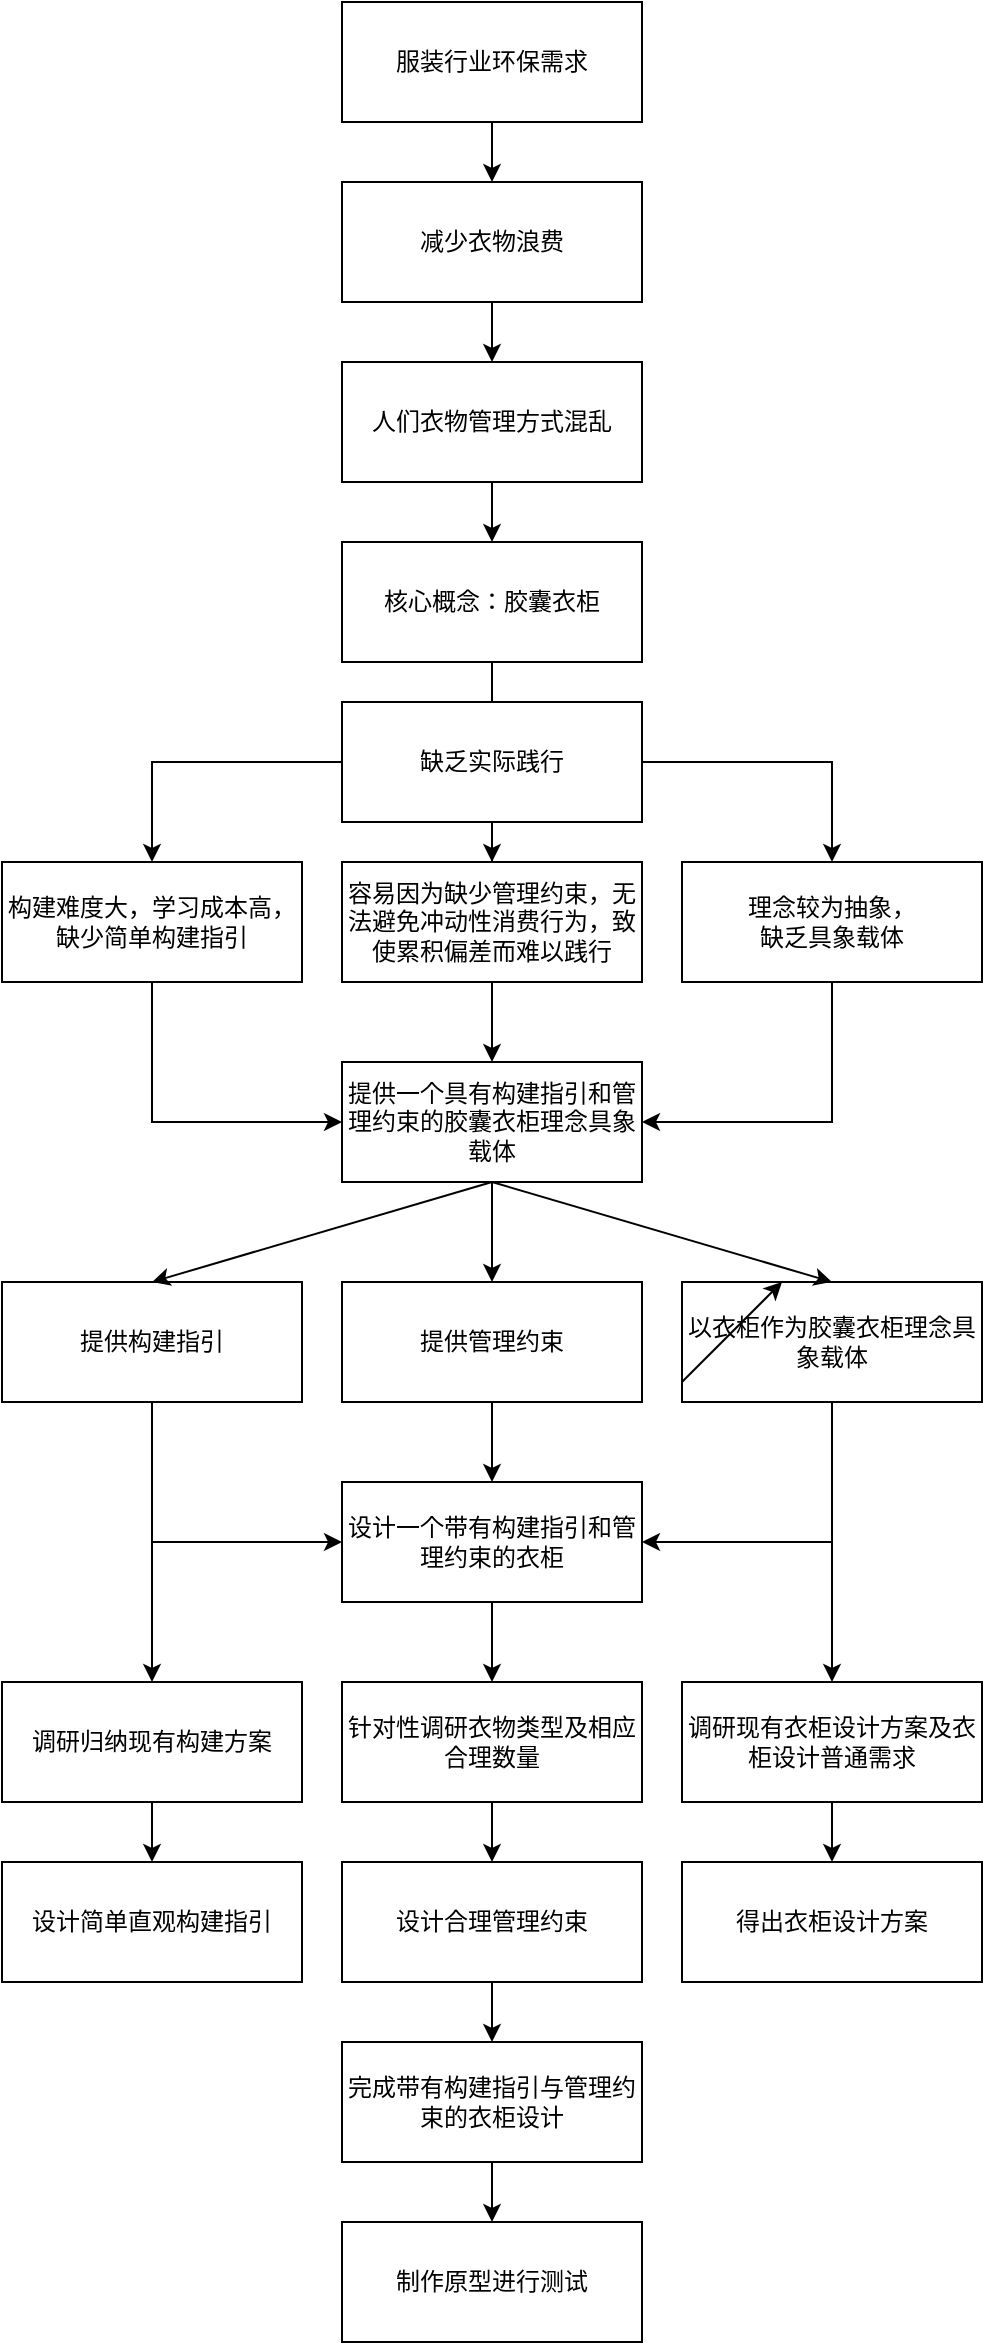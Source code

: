 <mxfile version="22.0.8" type="github">
  <diagram name="第 1 页" id="OXnYIS6XFq7uYj1K57Al">
    <mxGraphModel dx="1783" dy="313" grid="1" gridSize="10" guides="1" tooltips="1" connect="1" arrows="1" fold="1" page="1" pageScale="1" pageWidth="827" pageHeight="583" math="0" shadow="0">
      <root>
        <mxCell id="0" />
        <mxCell id="1" parent="0" />
        <mxCell id="kar0xV5UmphpBmw6J6qn-39" value="" style="edgeStyle=orthogonalEdgeStyle;rounded=0;orthogonalLoop=1;jettySize=auto;html=1;" edge="1" parent="1" source="kar0xV5UmphpBmw6J6qn-40">
          <mxGeometry relative="1" as="geometry">
            <mxPoint x="375" y="1220" as="targetPoint" />
          </mxGeometry>
        </mxCell>
        <mxCell id="kar0xV5UmphpBmw6J6qn-40" value="核心概念：胶囊衣柜" style="rounded=0;whiteSpace=wrap;html=1;" vertex="1" parent="1">
          <mxGeometry x="300" y="1080" width="150" height="60" as="geometry" />
        </mxCell>
        <mxCell id="kar0xV5UmphpBmw6J6qn-41" value="" style="edgeStyle=orthogonalEdgeStyle;rounded=0;orthogonalLoop=1;jettySize=auto;html=1;" edge="1" parent="1" source="kar0xV5UmphpBmw6J6qn-42" target="kar0xV5UmphpBmw6J6qn-44">
          <mxGeometry relative="1" as="geometry" />
        </mxCell>
        <mxCell id="kar0xV5UmphpBmw6J6qn-42" value="服装行业环保需求" style="rounded=0;whiteSpace=wrap;html=1;" vertex="1" parent="1">
          <mxGeometry x="300" y="810" width="150" height="60" as="geometry" />
        </mxCell>
        <mxCell id="kar0xV5UmphpBmw6J6qn-43" value="" style="edgeStyle=orthogonalEdgeStyle;rounded=0;orthogonalLoop=1;jettySize=auto;html=1;" edge="1" parent="1" source="kar0xV5UmphpBmw6J6qn-44" target="kar0xV5UmphpBmw6J6qn-46">
          <mxGeometry relative="1" as="geometry" />
        </mxCell>
        <mxCell id="kar0xV5UmphpBmw6J6qn-44" value="减少衣物浪费" style="rounded=0;whiteSpace=wrap;html=1;" vertex="1" parent="1">
          <mxGeometry x="300" y="900" width="150" height="60" as="geometry" />
        </mxCell>
        <mxCell id="kar0xV5UmphpBmw6J6qn-45" value="" style="edgeStyle=orthogonalEdgeStyle;rounded=0;orthogonalLoop=1;jettySize=auto;html=1;" edge="1" parent="1" source="kar0xV5UmphpBmw6J6qn-46" target="kar0xV5UmphpBmw6J6qn-40">
          <mxGeometry relative="1" as="geometry" />
        </mxCell>
        <mxCell id="kar0xV5UmphpBmw6J6qn-46" value="人们衣物管理方式混乱" style="rounded=0;whiteSpace=wrap;html=1;" vertex="1" parent="1">
          <mxGeometry x="300" y="990" width="150" height="60" as="geometry" />
        </mxCell>
        <mxCell id="kar0xV5UmphpBmw6J6qn-47" value="" style="edgeStyle=orthogonalEdgeStyle;rounded=0;orthogonalLoop=1;jettySize=auto;html=1;" edge="1" parent="1" source="kar0xV5UmphpBmw6J6qn-50" target="kar0xV5UmphpBmw6J6qn-53">
          <mxGeometry relative="1" as="geometry" />
        </mxCell>
        <mxCell id="kar0xV5UmphpBmw6J6qn-48" style="edgeStyle=orthogonalEdgeStyle;rounded=0;orthogonalLoop=1;jettySize=auto;html=1;" edge="1" parent="1" source="kar0xV5UmphpBmw6J6qn-50" target="kar0xV5UmphpBmw6J6qn-52">
          <mxGeometry relative="1" as="geometry" />
        </mxCell>
        <mxCell id="kar0xV5UmphpBmw6J6qn-49" value="" style="edgeStyle=orthogonalEdgeStyle;rounded=0;orthogonalLoop=1;jettySize=auto;html=1;" edge="1" parent="1" source="kar0xV5UmphpBmw6J6qn-50" target="kar0xV5UmphpBmw6J6qn-55">
          <mxGeometry relative="1" as="geometry" />
        </mxCell>
        <mxCell id="kar0xV5UmphpBmw6J6qn-50" value="缺乏实际践行" style="rounded=0;whiteSpace=wrap;html=1;" vertex="1" parent="1">
          <mxGeometry x="300" y="1160" width="150" height="60" as="geometry" />
        </mxCell>
        <mxCell id="kar0xV5UmphpBmw6J6qn-52" value="构建难度大，学习成本高，缺少简单构建指引" style="rounded=0;whiteSpace=wrap;html=1;" vertex="1" parent="1">
          <mxGeometry x="130" y="1240" width="150" height="60" as="geometry" />
        </mxCell>
        <mxCell id="kar0xV5UmphpBmw6J6qn-53" value="理念较为抽象，&lt;br&gt;缺乏具象载体" style="rounded=0;whiteSpace=wrap;html=1;" vertex="1" parent="1">
          <mxGeometry x="470" y="1240" width="150" height="60" as="geometry" />
        </mxCell>
        <mxCell id="kar0xV5UmphpBmw6J6qn-89" value="" style="edgeStyle=orthogonalEdgeStyle;rounded=0;orthogonalLoop=1;jettySize=auto;html=1;" edge="1" parent="1" source="kar0xV5UmphpBmw6J6qn-55" target="kar0xV5UmphpBmw6J6qn-84">
          <mxGeometry relative="1" as="geometry" />
        </mxCell>
        <mxCell id="kar0xV5UmphpBmw6J6qn-55" value="容易因为缺少管理约束，无法避免冲动性消费行为，致使累积偏差而难以践行" style="rounded=0;whiteSpace=wrap;html=1;" vertex="1" parent="1">
          <mxGeometry x="300" y="1240" width="150" height="60" as="geometry" />
        </mxCell>
        <mxCell id="kar0xV5UmphpBmw6J6qn-93" value="" style="edgeStyle=orthogonalEdgeStyle;rounded=0;orthogonalLoop=1;jettySize=auto;html=1;" edge="1" parent="1" source="kar0xV5UmphpBmw6J6qn-84" target="kar0xV5UmphpBmw6J6qn-92">
          <mxGeometry relative="1" as="geometry" />
        </mxCell>
        <mxCell id="kar0xV5UmphpBmw6J6qn-84" value="提供一个具有构建指引和管理约束的胶囊衣柜理念具象载体" style="rounded=0;whiteSpace=wrap;html=1;" vertex="1" parent="1">
          <mxGeometry x="300" y="1340" width="150" height="60" as="geometry" />
        </mxCell>
        <mxCell id="kar0xV5UmphpBmw6J6qn-88" value="" style="endArrow=classic;html=1;rounded=0;exitX=0.5;exitY=1;exitDx=0;exitDy=0;entryX=0;entryY=0.5;entryDx=0;entryDy=0;" edge="1" parent="1" source="kar0xV5UmphpBmw6J6qn-52" target="kar0xV5UmphpBmw6J6qn-84">
          <mxGeometry width="50" height="50" relative="1" as="geometry">
            <mxPoint x="610" y="1420" as="sourcePoint" />
            <mxPoint x="660" y="1370" as="targetPoint" />
            <Array as="points">
              <mxPoint x="205" y="1370" />
            </Array>
          </mxGeometry>
        </mxCell>
        <mxCell id="kar0xV5UmphpBmw6J6qn-90" value="" style="endArrow=classic;html=1;rounded=0;exitX=0.5;exitY=1;exitDx=0;exitDy=0;entryX=1;entryY=0.5;entryDx=0;entryDy=0;" edge="1" parent="1" source="kar0xV5UmphpBmw6J6qn-53" target="kar0xV5UmphpBmw6J6qn-84">
          <mxGeometry width="50" height="50" relative="1" as="geometry">
            <mxPoint x="610" y="1420" as="sourcePoint" />
            <mxPoint x="660" y="1370" as="targetPoint" />
            <Array as="points">
              <mxPoint x="545" y="1370" />
            </Array>
          </mxGeometry>
        </mxCell>
        <mxCell id="kar0xV5UmphpBmw6J6qn-102" style="edgeStyle=orthogonalEdgeStyle;rounded=0;orthogonalLoop=1;jettySize=auto;html=1;entryX=0;entryY=0.5;entryDx=0;entryDy=0;" edge="1" parent="1" source="kar0xV5UmphpBmw6J6qn-91" target="kar0xV5UmphpBmw6J6qn-98">
          <mxGeometry relative="1" as="geometry">
            <Array as="points">
              <mxPoint x="205" y="1580" />
            </Array>
          </mxGeometry>
        </mxCell>
        <mxCell id="kar0xV5UmphpBmw6J6qn-119" style="edgeStyle=orthogonalEdgeStyle;rounded=0;orthogonalLoop=1;jettySize=auto;html=1;exitX=0.5;exitY=1;exitDx=0;exitDy=0;entryX=0.5;entryY=0;entryDx=0;entryDy=0;" edge="1" parent="1" source="kar0xV5UmphpBmw6J6qn-91" target="kar0xV5UmphpBmw6J6qn-106">
          <mxGeometry relative="1" as="geometry">
            <Array as="points">
              <mxPoint x="205" y="1560" />
              <mxPoint x="205" y="1560" />
            </Array>
          </mxGeometry>
        </mxCell>
        <mxCell id="kar0xV5UmphpBmw6J6qn-91" value="提供构建指引" style="rounded=0;whiteSpace=wrap;html=1;" vertex="1" parent="1">
          <mxGeometry x="130" y="1450" width="150" height="60" as="geometry" />
        </mxCell>
        <mxCell id="kar0xV5UmphpBmw6J6qn-100" value="" style="edgeStyle=orthogonalEdgeStyle;rounded=0;orthogonalLoop=1;jettySize=auto;html=1;" edge="1" parent="1" source="kar0xV5UmphpBmw6J6qn-92" target="kar0xV5UmphpBmw6J6qn-98">
          <mxGeometry relative="1" as="geometry" />
        </mxCell>
        <mxCell id="kar0xV5UmphpBmw6J6qn-92" value="提供管理约束" style="rounded=0;whiteSpace=wrap;html=1;" vertex="1" parent="1">
          <mxGeometry x="300" y="1450" width="150" height="60" as="geometry" />
        </mxCell>
        <mxCell id="kar0xV5UmphpBmw6J6qn-94" value="" style="endArrow=classic;html=1;rounded=0;exitX=0.5;exitY=1;exitDx=0;exitDy=0;entryX=0.5;entryY=0;entryDx=0;entryDy=0;" edge="1" parent="1" source="kar0xV5UmphpBmw6J6qn-84" target="kar0xV5UmphpBmw6J6qn-91">
          <mxGeometry width="50" height="50" relative="1" as="geometry">
            <mxPoint x="610" y="1420" as="sourcePoint" />
            <mxPoint x="660" y="1370" as="targetPoint" />
          </mxGeometry>
        </mxCell>
        <mxCell id="kar0xV5UmphpBmw6J6qn-104" style="edgeStyle=orthogonalEdgeStyle;rounded=0;orthogonalLoop=1;jettySize=auto;html=1;entryX=1;entryY=0.5;entryDx=0;entryDy=0;" edge="1" parent="1" source="kar0xV5UmphpBmw6J6qn-95" target="kar0xV5UmphpBmw6J6qn-98">
          <mxGeometry relative="1" as="geometry">
            <Array as="points">
              <mxPoint x="545" y="1580" />
            </Array>
          </mxGeometry>
        </mxCell>
        <mxCell id="kar0xV5UmphpBmw6J6qn-112" style="edgeStyle=orthogonalEdgeStyle;rounded=0;orthogonalLoop=1;jettySize=auto;html=1;" edge="1" parent="1" source="kar0xV5UmphpBmw6J6qn-95" target="kar0xV5UmphpBmw6J6qn-111">
          <mxGeometry relative="1" as="geometry" />
        </mxCell>
        <mxCell id="kar0xV5UmphpBmw6J6qn-95" value="以衣柜作为胶囊衣柜理念具象载体" style="rounded=0;whiteSpace=wrap;html=1;" vertex="1" parent="1">
          <mxGeometry x="470" y="1450" width="150" height="60" as="geometry" />
        </mxCell>
        <mxCell id="kar0xV5UmphpBmw6J6qn-96" value="" style="endArrow=classic;html=1;rounded=0;exitX=0.5;exitY=1;exitDx=0;exitDy=0;entryX=0.5;entryY=0;entryDx=0;entryDy=0;" edge="1" parent="1" source="kar0xV5UmphpBmw6J6qn-84" target="kar0xV5UmphpBmw6J6qn-95">
          <mxGeometry width="50" height="50" relative="1" as="geometry">
            <mxPoint x="610" y="1420" as="sourcePoint" />
            <mxPoint x="660" y="1370" as="targetPoint" />
          </mxGeometry>
        </mxCell>
        <mxCell id="kar0xV5UmphpBmw6J6qn-109" value="" style="edgeStyle=orthogonalEdgeStyle;rounded=0;orthogonalLoop=1;jettySize=auto;html=1;" edge="1" parent="1" source="kar0xV5UmphpBmw6J6qn-98" target="kar0xV5UmphpBmw6J6qn-108">
          <mxGeometry relative="1" as="geometry" />
        </mxCell>
        <mxCell id="kar0xV5UmphpBmw6J6qn-98" value="设计一个带有构建指引和管理约束的衣柜" style="rounded=0;whiteSpace=wrap;html=1;" vertex="1" parent="1">
          <mxGeometry x="300" y="1550" width="150" height="60" as="geometry" />
        </mxCell>
        <mxCell id="kar0xV5UmphpBmw6J6qn-116" value="" style="edgeStyle=orthogonalEdgeStyle;rounded=0;orthogonalLoop=1;jettySize=auto;html=1;" edge="1" parent="1" source="kar0xV5UmphpBmw6J6qn-106" target="kar0xV5UmphpBmw6J6qn-115">
          <mxGeometry relative="1" as="geometry" />
        </mxCell>
        <mxCell id="kar0xV5UmphpBmw6J6qn-106" value="调研归纳现有构建方案" style="rounded=0;whiteSpace=wrap;html=1;" vertex="1" parent="1">
          <mxGeometry x="130" y="1650" width="150" height="60" as="geometry" />
        </mxCell>
        <mxCell id="kar0xV5UmphpBmw6J6qn-121" value="" style="edgeStyle=orthogonalEdgeStyle;rounded=0;orthogonalLoop=1;jettySize=auto;html=1;" edge="1" parent="1" source="kar0xV5UmphpBmw6J6qn-108" target="kar0xV5UmphpBmw6J6qn-120">
          <mxGeometry relative="1" as="geometry" />
        </mxCell>
        <mxCell id="kar0xV5UmphpBmw6J6qn-108" value="针对性调研衣物类型及相应合理数量" style="rounded=0;whiteSpace=wrap;html=1;" vertex="1" parent="1">
          <mxGeometry x="300" y="1650" width="150" height="60" as="geometry" />
        </mxCell>
        <mxCell id="kar0xV5UmphpBmw6J6qn-123" value="" style="edgeStyle=orthogonalEdgeStyle;rounded=0;orthogonalLoop=1;jettySize=auto;html=1;" edge="1" parent="1" source="kar0xV5UmphpBmw6J6qn-111" target="kar0xV5UmphpBmw6J6qn-122">
          <mxGeometry relative="1" as="geometry" />
        </mxCell>
        <mxCell id="kar0xV5UmphpBmw6J6qn-111" value="调研现有衣柜设计方案及衣柜设计普通需求" style="rounded=0;whiteSpace=wrap;html=1;" vertex="1" parent="1">
          <mxGeometry x="470" y="1650" width="150" height="60" as="geometry" />
        </mxCell>
        <mxCell id="kar0xV5UmphpBmw6J6qn-115" value="设计简单直观构建指引" style="rounded=0;whiteSpace=wrap;html=1;" vertex="1" parent="1">
          <mxGeometry x="130" y="1740" width="150" height="60" as="geometry" />
        </mxCell>
        <mxCell id="kar0xV5UmphpBmw6J6qn-118" value="" style="endArrow=classic;html=1;rounded=0;" edge="1" parent="1">
          <mxGeometry width="50" height="50" relative="1" as="geometry">
            <mxPoint x="470" y="1500" as="sourcePoint" />
            <mxPoint x="520" y="1450" as="targetPoint" />
          </mxGeometry>
        </mxCell>
        <mxCell id="kar0xV5UmphpBmw6J6qn-126" value="" style="edgeStyle=orthogonalEdgeStyle;rounded=0;orthogonalLoop=1;jettySize=auto;html=1;" edge="1" parent="1" source="kar0xV5UmphpBmw6J6qn-120" target="kar0xV5UmphpBmw6J6qn-125">
          <mxGeometry relative="1" as="geometry" />
        </mxCell>
        <mxCell id="kar0xV5UmphpBmw6J6qn-120" value="设计合理管理约束" style="rounded=0;whiteSpace=wrap;html=1;" vertex="1" parent="1">
          <mxGeometry x="300" y="1740" width="150" height="60" as="geometry" />
        </mxCell>
        <mxCell id="kar0xV5UmphpBmw6J6qn-122" value="得出衣柜设计方案" style="rounded=0;whiteSpace=wrap;html=1;" vertex="1" parent="1">
          <mxGeometry x="470" y="1740" width="150" height="60" as="geometry" />
        </mxCell>
        <mxCell id="kar0xV5UmphpBmw6J6qn-128" value="" style="edgeStyle=orthogonalEdgeStyle;rounded=0;orthogonalLoop=1;jettySize=auto;html=1;" edge="1" parent="1" source="kar0xV5UmphpBmw6J6qn-125" target="kar0xV5UmphpBmw6J6qn-127">
          <mxGeometry relative="1" as="geometry" />
        </mxCell>
        <mxCell id="kar0xV5UmphpBmw6J6qn-125" value="完成带有构建指引与管理约束的衣柜设计" style="rounded=0;whiteSpace=wrap;html=1;" vertex="1" parent="1">
          <mxGeometry x="300" y="1830" width="150" height="60" as="geometry" />
        </mxCell>
        <mxCell id="kar0xV5UmphpBmw6J6qn-127" value="制作原型进行测试" style="rounded=0;whiteSpace=wrap;html=1;" vertex="1" parent="1">
          <mxGeometry x="300" y="1920" width="150" height="60" as="geometry" />
        </mxCell>
      </root>
    </mxGraphModel>
  </diagram>
</mxfile>
